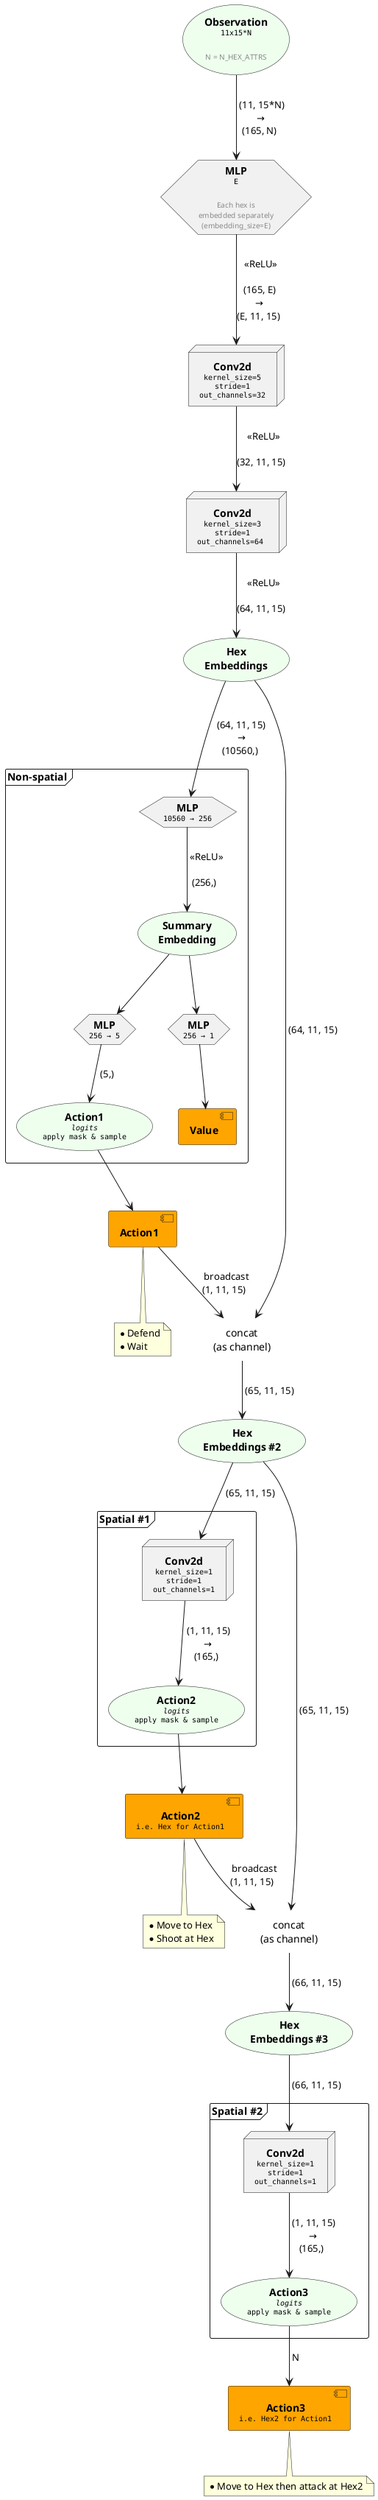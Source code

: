 @startuml "arch-vcmi-fullyconv"
' left to right direction

skinparam defaultTextAlignment center
skinparam NoteTextAlignment left

<style>
Usecase {
  BackGroundColor #efe
}


</style>

'''
''' Utility functions
'''

!function $replace($txt, $search, $repl)
  !$replaced = ""
  !while %strpos($txt, $search) >= 0
    !$position = %strpos($txt, $search)
    !$replaced = $replaced + %substr($txt, 0, $position) + $repl
    !$txt = %substr($txt, $position + %strlen($search))
  !endwhile
  !return $replaced + $txt
!endfunction

' Wraps each line of $txt within $open and $close
' Example:
'   $tagged_text("<color:red>", "two\nlines", "</color>")
'   => "<color:red>two</color>\n<color:red>lines</color>")"
!function $tagged_text($open, $txt, $close) return $open + $replace($txt, "\n", $close+"\n"+$open) + $close

!function $node_text($name) return $tagged_text("<b>", $name, "</b>")
!function $node_text($name, $desc) return $node_text($name)+"\n"+$tagged_text("<font:monospaced><size:10>", $desc, "</size></font>")
!function $node_text($name, $desc, $txt) return $node_text($name, $desc)+"\n\n"+$tagged_text("<color:888><size:10>", $txt, "</size></color>")

'''
''' Node types
'''

' Data
!procedure $Data($id, $name)
  Usecase $id as "$node_text($name)"
!endprocedure

!procedure $Data($id, $name, $desc)
  Usecase $id as "$node_text($name, $desc)"
!endprocedure

!procedure $Data($id, $name, $desc, $txt)
  Usecase $id as "$node_text($name, $desc, $txt)"
!endprocedure

' MLP (FC)
!procedure $MLP($id, $name, $desc)
  Hexagon $id as "$node_text($name, $desc)"
!endprocedure
!procedure $MLP($id, $name, $desc, $txt)
  Hexagon $id as "$node_text($name, $desc, $txt)"
!endprocedure

' Transformer
!procedure $Transformer($id, $name, $desc)
  Queue $id as "$node_text($name, $desc)"
!endprocedure
!procedure $Transformer($id, $name, $desc, $txt)
  Queue $id as "$node_text($name, $desc, $txt)"
!endprocedure

' Convolution
!procedure $Convolution($id, $name, $desc)
  Node $id as "$node_text($name, $desc)"
!endprocedure
!procedure $Convolution($id, $name, $desc, $txt)
  Node $id as "$node_text($name, $desc, $txt)"
!endprocedure

' Output
!procedure $Output($id, $name)
  Component $id as "$node_text($name)" #orange
!endprocedure

!procedure $Output($id, $name, $desc)
  Component $id as "$node_text($name, $desc)" #orange
!endprocedure

' Condition
!procedure $Condition($id, $name)
  Boundary $id as "$node_text($name)"
!endprocedure

!procedure $Condition($id, $name, $desc)
  Boundary $id as "$node_text($name, $desc)"
!endprocedure

' Reshape
!procedure $Reshape($id)
  Control $id as " "
!endprocedure

' Activation
!procedure $Activation($id, $name)
  Action $id as "$name"
!endprocedure

' Sum / Mean / etc.
!procedure $Op($id, $name)
  Label $id as "$name"
!endprocedure
!procedure $Op($id, $name, $txt)
  ' Label $id as "$node_text($name, "", $txt)"
  Label $id as "$name\n$tagged_text("<color:888><size:10>", $txt, "</size></color>")"
!endprocedure

' Link
!procedure $Link($a, $b, $dim)
  $a --> $b : " $dim "
!endprocedure
!procedure $Link($a, $b, $dim, $txt)
  ' The newline causes a bug where the 1st line appears
  ' on the top-left side
  ' ...but it looks better that way
  $a --> $b : " $dim "\n$txt
!endprocedure

' title "wwwwwwwwwwwwwwwwwwwwwwwwwwwwwwwwwwwwwwwwwwwwwwwwwwwwwwwwwwwwwwwwwwwwwwwwwwwwwwww"
' left to right direction

$Data(obs, "Observation", "11x15*N", "N = N_HEX_ATTRS")
$MLP(encoder, "MLP", "E", "Each hex is\nembedded separately\n(embedding_size=E)")
$Link(obs, encoder, "(11, 15*N)\n→\n(165, N)")
$Convolution(conv1, "Conv2d", "kernel_size=5\nstride=1\nout_channels=32")
$Link(encoder, conv1, "<<ReLU>>\n\n(165, E)\n→\n(E, 11, 15)")
$Convolution(conv2, "Conv2d", "kernel_size=3\nstride=1\nout_channels=64 ")
$Link(conv1, conv2, "<<ReLU>>\n\n(32, 11, 15)")
$Data(hex_embeddings, "Hex\nEmbeddings")
$Link(conv2, hex_embeddings, "<<ReLU>>\n\n(64, 11, 15)")

Frame "Non-spatial" {
  $MLP(nonspatial_mlp, "MLP", "10560 → 256")
  $Link(hex_embeddings, nonspatial_mlp, "\n(64, 11, 15)\n→\n(10560,)")
  $Data(embedded_summary, "Summary\nEmbedding")
  $Link(nonspatial_mlp, embedded_summary, "<<ReLU>>\n\n(256,)")
  $MLP(action1_mlp, "MLP", "256 → 5")
  $Link(embedded_summary, action1_mlp, "")

  $Data(action1, "Action1", "<i>logits</i>\napply mask & sample")
  $Link(action1_mlp, action1, "(5,)")

  $MLP(value_mlp, "MLP", "256 → 1")
  $Link(embedded_summary, value_mlp, "")
  $Output(value, "Value")
  $Link(value_mlp, value, "")
}

$Output(action1_out, "Action1")
$Link(action1, action1_out, "")

note bottom of action1_out
* Defend
* Wait
end note

$Op(concat1, "concat\n(as channel)")
$Link(action1_out, concat1, "broadcast\n(1, 11, 15)")
$Link(hex_embeddings, concat1, "(64, 11, 15)")
$Data(hex_embeddings2, "Hex\nEmbeddings #2")
$Link(concat1, hex_embeddings2, "(65, 11, 15)")

Frame "Spatial #1" {
  $Convolution(conv3, "Conv2d", "kernel_size=1\nstride=1\nout_channels=1")
  $Link(hex_embeddings2, conv3, "(65, 11, 15)")
  $Data(action2, "Action2", "<i>logits</i>\napply mask & sample")
  $Link(conv3, action2, "(1, 11, 15)\n→\n(165,)")
}

$Output(action2_out, "Action2", "i.e. Hex for Action1")
$Link(action2, action2_out, "")

note bottom of action2_out
* Move to Hex
* Shoot at Hex
end note

$Op(concat2, "concat\n(as channel)")
$Link(action2_out, concat2, "broadcast\n(1, 11, 15)")
$Link(hex_embeddings2, concat2, "(65, 11, 15)")
$Data(hex_embeddings3, "Hex\nEmbeddings #3")
$Link(concat2, hex_embeddings3, "(66, 11, 15)")

Frame "Spatial #2" {
  $Convolution(conv4, "Conv2d", "kernel_size=1\nstride=1\nout_channels=1")
  $Link(hex_embeddings3, conv4, "(66, 11, 15)")
  $Data(action3, "Action3", "<i>logits</i>\napply mask & sample")
  $Link(conv4, action3, "(1, 11, 15)\n→\n(165,)")
}

$Output(action3_out, "Action3", "i.e. Hex2 for Action1")
$Link(action3, action3_out, "N")

note bottom of action3_out
* Move to Hex then attack at Hex2
end note

@enduml

